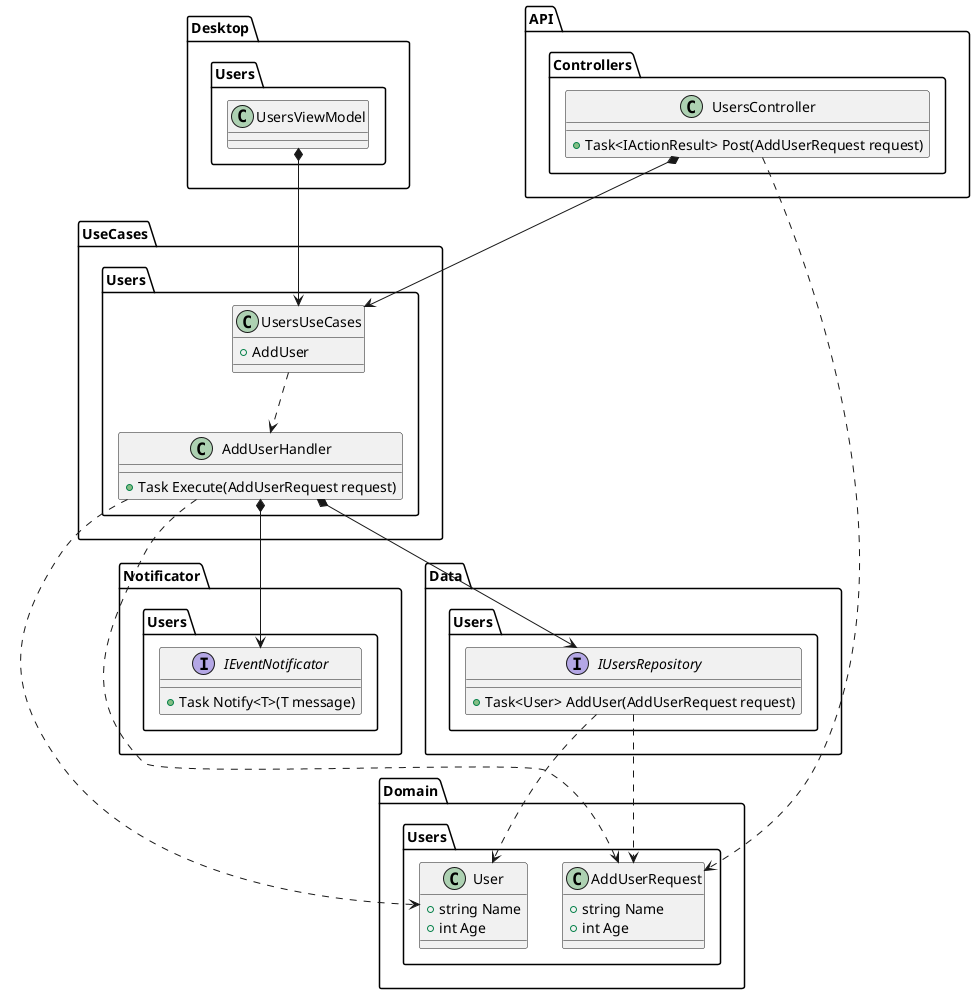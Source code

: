 @startuml

'---- Domain Layer ----
package Domain {
    package Users {
    
        class AddUserRequest {
            + string Name
            + int Age
        }
            
        class User {
            + string Name
            + int Age
        }
    }
}

'---- Notificator Layer ----
package Notificator {
    package Users {
        interface IEventNotificator {
            + Task Notify<T>(T message)
        }
    }
}

'---- Data Layer ----
package Data {
    package Users {
    
        interface IUsersRepository {
            + Task<User> AddUser(AddUserRequest request)
        }        
        IUsersRepository .down.> Domain.Users.AddUserRequest
        IUsersRepository .down.> Domain.Users.User
    }
}

'---- UseCases Layer ----
package UseCases {
    package Users {      
            
        class AddUserHandler {
            + Task Execute(AddUserRequest request)
        }
        AddUserHandler .down.> AddUserRequest
        AddUserHandler .down.> Domain.Users.User
        AddUserHandler *-down-> Data.Users.IUsersRepository
        AddUserHandler *-down-> Notificator.Users.IEventNotificator
        
        class UsersUseCases {
            + AddUser
        }
        UsersUseCases .down.> UseCases.Users.AddUserHandler
    }
}

'---- API Layer ----
package API{
    package Controllers {
        class UsersController {
            + Task<IActionResult> Post(AddUserRequest request)
        }
        UsersController *-down-> UseCases.Users.UsersUseCases
        UsersController .down.> Domain.Users.AddUserRequest
    }
}

'---- Desktop Layer ----
package Desktop {
    package Users {
        class UsersViewModel {}
        UsersViewModel *-down-> UseCases.Users.UsersUseCases
    }
}
@enduml